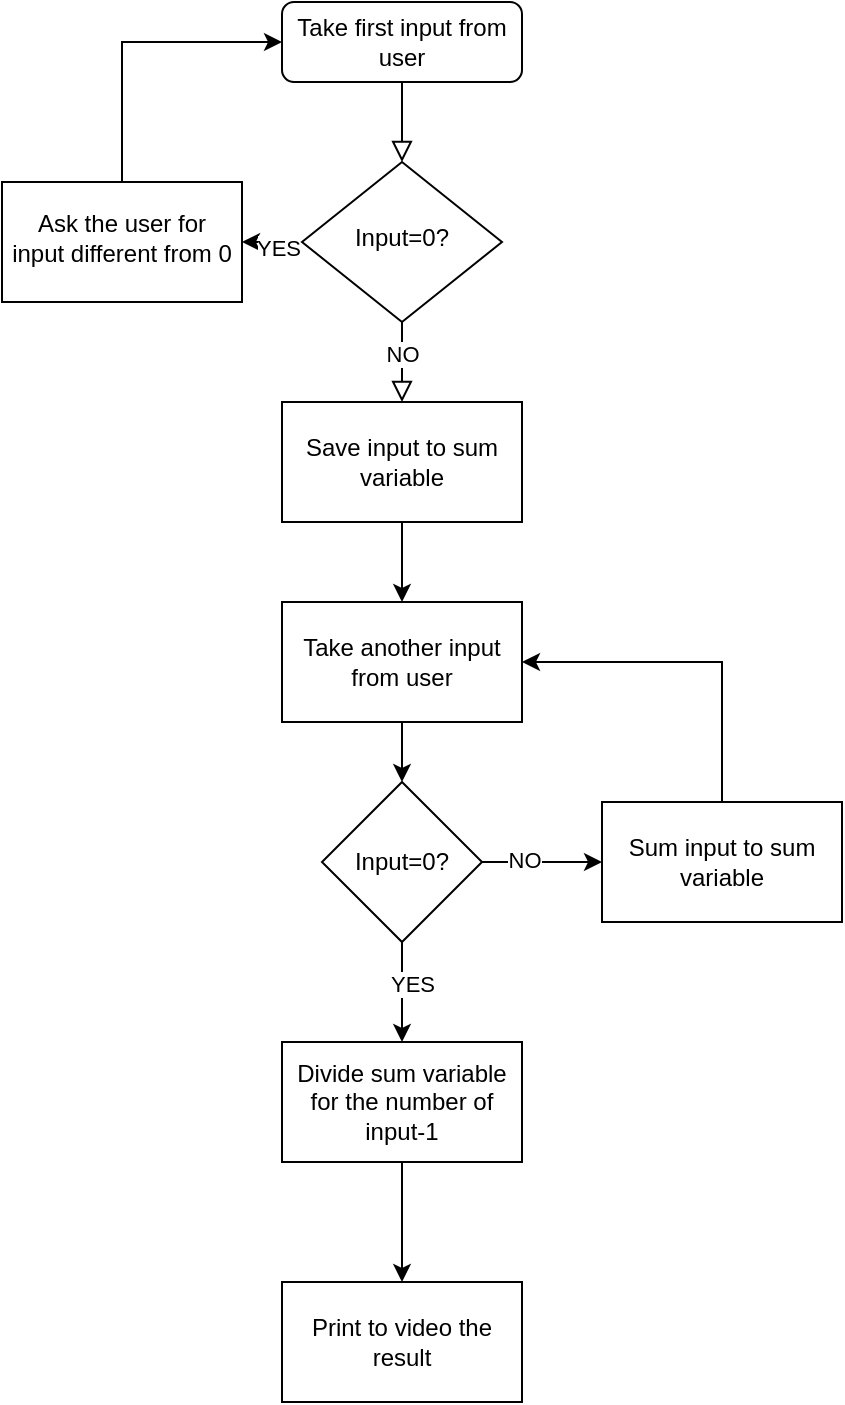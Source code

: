 <mxfile version="24.2.5" type="device">
  <diagram id="C5RBs43oDa-KdzZeNtuy" name="Page-1">
    <mxGraphModel dx="1120" dy="532" grid="1" gridSize="10" guides="1" tooltips="1" connect="1" arrows="1" fold="1" page="1" pageScale="1" pageWidth="827" pageHeight="1169" math="0" shadow="0">
      <root>
        <mxCell id="WIyWlLk6GJQsqaUBKTNV-0" />
        <mxCell id="WIyWlLk6GJQsqaUBKTNV-1" parent="WIyWlLk6GJQsqaUBKTNV-0" />
        <mxCell id="WIyWlLk6GJQsqaUBKTNV-2" value="" style="rounded=0;html=1;jettySize=auto;orthogonalLoop=1;fontSize=11;endArrow=block;endFill=0;endSize=8;strokeWidth=1;shadow=0;labelBackgroundColor=none;edgeStyle=orthogonalEdgeStyle;" parent="WIyWlLk6GJQsqaUBKTNV-1" source="WIyWlLk6GJQsqaUBKTNV-3" target="WIyWlLk6GJQsqaUBKTNV-6" edge="1">
          <mxGeometry relative="1" as="geometry" />
        </mxCell>
        <mxCell id="WIyWlLk6GJQsqaUBKTNV-3" value="Take first input from user" style="rounded=1;whiteSpace=wrap;html=1;fontSize=12;glass=0;strokeWidth=1;shadow=0;" parent="WIyWlLk6GJQsqaUBKTNV-1" vertex="1">
          <mxGeometry x="160" y="90" width="120" height="40" as="geometry" />
        </mxCell>
        <mxCell id="WIyWlLk6GJQsqaUBKTNV-4" value="" style="rounded=0;html=1;jettySize=auto;orthogonalLoop=1;fontSize=11;endArrow=block;endFill=0;endSize=8;strokeWidth=1;shadow=0;labelBackgroundColor=none;edgeStyle=orthogonalEdgeStyle;" parent="WIyWlLk6GJQsqaUBKTNV-1" source="WIyWlLk6GJQsqaUBKTNV-6" edge="1">
          <mxGeometry y="20" relative="1" as="geometry">
            <mxPoint as="offset" />
            <mxPoint x="220" y="290" as="targetPoint" />
          </mxGeometry>
        </mxCell>
        <mxCell id="I6u8qxJXHy5TP1_iLbYu-6" value="NO" style="edgeLabel;html=1;align=center;verticalAlign=middle;resizable=0;points=[];" vertex="1" connectable="0" parent="WIyWlLk6GJQsqaUBKTNV-4">
          <mxGeometry x="-0.2" relative="1" as="geometry">
            <mxPoint as="offset" />
          </mxGeometry>
        </mxCell>
        <mxCell id="I6u8qxJXHy5TP1_iLbYu-3" value="" style="edgeStyle=orthogonalEdgeStyle;rounded=0;orthogonalLoop=1;jettySize=auto;html=1;" edge="1" parent="WIyWlLk6GJQsqaUBKTNV-1" source="WIyWlLk6GJQsqaUBKTNV-6" target="I6u8qxJXHy5TP1_iLbYu-2">
          <mxGeometry relative="1" as="geometry" />
        </mxCell>
        <mxCell id="I6u8qxJXHy5TP1_iLbYu-4" value="YES" style="edgeLabel;html=1;align=center;verticalAlign=middle;resizable=0;points=[];" vertex="1" connectable="0" parent="I6u8qxJXHy5TP1_iLbYu-3">
          <mxGeometry x="0.28" y="3" relative="1" as="geometry">
            <mxPoint as="offset" />
          </mxGeometry>
        </mxCell>
        <mxCell id="WIyWlLk6GJQsqaUBKTNV-6" value="Input=0?" style="rhombus;whiteSpace=wrap;html=1;shadow=0;fontFamily=Helvetica;fontSize=12;align=center;strokeWidth=1;spacing=6;spacingTop=-4;" parent="WIyWlLk6GJQsqaUBKTNV-1" vertex="1">
          <mxGeometry x="170" y="170" width="100" height="80" as="geometry" />
        </mxCell>
        <mxCell id="I6u8qxJXHy5TP1_iLbYu-5" style="edgeStyle=orthogonalEdgeStyle;rounded=0;orthogonalLoop=1;jettySize=auto;html=1;exitX=0.5;exitY=0;exitDx=0;exitDy=0;entryX=0;entryY=0.5;entryDx=0;entryDy=0;" edge="1" parent="WIyWlLk6GJQsqaUBKTNV-1" source="I6u8qxJXHy5TP1_iLbYu-2" target="WIyWlLk6GJQsqaUBKTNV-3">
          <mxGeometry relative="1" as="geometry" />
        </mxCell>
        <mxCell id="I6u8qxJXHy5TP1_iLbYu-2" value="Ask the user for input different from 0" style="whiteSpace=wrap;html=1;shadow=0;strokeWidth=1;spacing=6;spacingTop=-4;" vertex="1" parent="WIyWlLk6GJQsqaUBKTNV-1">
          <mxGeometry x="20" y="180" width="120" height="60" as="geometry" />
        </mxCell>
        <mxCell id="I6u8qxJXHy5TP1_iLbYu-9" value="" style="edgeStyle=orthogonalEdgeStyle;rounded=0;orthogonalLoop=1;jettySize=auto;html=1;" edge="1" parent="WIyWlLk6GJQsqaUBKTNV-1" source="I6u8qxJXHy5TP1_iLbYu-7" target="I6u8qxJXHy5TP1_iLbYu-8">
          <mxGeometry relative="1" as="geometry" />
        </mxCell>
        <mxCell id="I6u8qxJXHy5TP1_iLbYu-7" value="Save input to sum variable" style="rounded=0;whiteSpace=wrap;html=1;" vertex="1" parent="WIyWlLk6GJQsqaUBKTNV-1">
          <mxGeometry x="160" y="290" width="120" height="60" as="geometry" />
        </mxCell>
        <mxCell id="I6u8qxJXHy5TP1_iLbYu-11" value="" style="edgeStyle=orthogonalEdgeStyle;rounded=0;orthogonalLoop=1;jettySize=auto;html=1;" edge="1" parent="WIyWlLk6GJQsqaUBKTNV-1" source="I6u8qxJXHy5TP1_iLbYu-8" target="I6u8qxJXHy5TP1_iLbYu-10">
          <mxGeometry relative="1" as="geometry" />
        </mxCell>
        <mxCell id="I6u8qxJXHy5TP1_iLbYu-8" value="Take another input from user" style="whiteSpace=wrap;html=1;rounded=0;" vertex="1" parent="WIyWlLk6GJQsqaUBKTNV-1">
          <mxGeometry x="160" y="390" width="120" height="60" as="geometry" />
        </mxCell>
        <mxCell id="I6u8qxJXHy5TP1_iLbYu-13" value="" style="edgeStyle=orthogonalEdgeStyle;rounded=0;orthogonalLoop=1;jettySize=auto;html=1;" edge="1" parent="WIyWlLk6GJQsqaUBKTNV-1" source="I6u8qxJXHy5TP1_iLbYu-10" target="I6u8qxJXHy5TP1_iLbYu-12">
          <mxGeometry relative="1" as="geometry" />
        </mxCell>
        <mxCell id="I6u8qxJXHy5TP1_iLbYu-14" value="YES" style="edgeLabel;html=1;align=center;verticalAlign=middle;resizable=0;points=[];" vertex="1" connectable="0" parent="I6u8qxJXHy5TP1_iLbYu-13">
          <mxGeometry x="-0.156" y="5" relative="1" as="geometry">
            <mxPoint as="offset" />
          </mxGeometry>
        </mxCell>
        <mxCell id="I6u8qxJXHy5TP1_iLbYu-16" value="" style="edgeStyle=orthogonalEdgeStyle;rounded=0;orthogonalLoop=1;jettySize=auto;html=1;" edge="1" parent="WIyWlLk6GJQsqaUBKTNV-1" source="I6u8qxJXHy5TP1_iLbYu-10" target="I6u8qxJXHy5TP1_iLbYu-15">
          <mxGeometry relative="1" as="geometry" />
        </mxCell>
        <mxCell id="I6u8qxJXHy5TP1_iLbYu-17" value="NO" style="edgeLabel;html=1;align=center;verticalAlign=middle;resizable=0;points=[];" vertex="1" connectable="0" parent="I6u8qxJXHy5TP1_iLbYu-16">
          <mxGeometry x="-0.3" y="1" relative="1" as="geometry">
            <mxPoint as="offset" />
          </mxGeometry>
        </mxCell>
        <mxCell id="I6u8qxJXHy5TP1_iLbYu-10" value="Input=0?" style="rhombus;whiteSpace=wrap;html=1;rounded=0;" vertex="1" parent="WIyWlLk6GJQsqaUBKTNV-1">
          <mxGeometry x="180" y="480" width="80" height="80" as="geometry" />
        </mxCell>
        <mxCell id="I6u8qxJXHy5TP1_iLbYu-20" value="" style="edgeStyle=orthogonalEdgeStyle;rounded=0;orthogonalLoop=1;jettySize=auto;html=1;" edge="1" parent="WIyWlLk6GJQsqaUBKTNV-1" source="I6u8qxJXHy5TP1_iLbYu-12" target="I6u8qxJXHy5TP1_iLbYu-19">
          <mxGeometry relative="1" as="geometry" />
        </mxCell>
        <mxCell id="I6u8qxJXHy5TP1_iLbYu-12" value="Divide sum variable for the number of input-1" style="whiteSpace=wrap;html=1;rounded=0;" vertex="1" parent="WIyWlLk6GJQsqaUBKTNV-1">
          <mxGeometry x="160" y="610" width="120" height="60" as="geometry" />
        </mxCell>
        <mxCell id="I6u8qxJXHy5TP1_iLbYu-18" style="edgeStyle=orthogonalEdgeStyle;rounded=0;orthogonalLoop=1;jettySize=auto;html=1;exitX=0.5;exitY=0;exitDx=0;exitDy=0;entryX=1;entryY=0.5;entryDx=0;entryDy=0;" edge="1" parent="WIyWlLk6GJQsqaUBKTNV-1" source="I6u8qxJXHy5TP1_iLbYu-15" target="I6u8qxJXHy5TP1_iLbYu-8">
          <mxGeometry relative="1" as="geometry" />
        </mxCell>
        <mxCell id="I6u8qxJXHy5TP1_iLbYu-15" value="Sum input to sum variable" style="whiteSpace=wrap;html=1;rounded=0;" vertex="1" parent="WIyWlLk6GJQsqaUBKTNV-1">
          <mxGeometry x="320" y="490" width="120" height="60" as="geometry" />
        </mxCell>
        <mxCell id="I6u8qxJXHy5TP1_iLbYu-19" value="Print to video the result" style="whiteSpace=wrap;html=1;rounded=0;" vertex="1" parent="WIyWlLk6GJQsqaUBKTNV-1">
          <mxGeometry x="160" y="730" width="120" height="60" as="geometry" />
        </mxCell>
      </root>
    </mxGraphModel>
  </diagram>
</mxfile>
